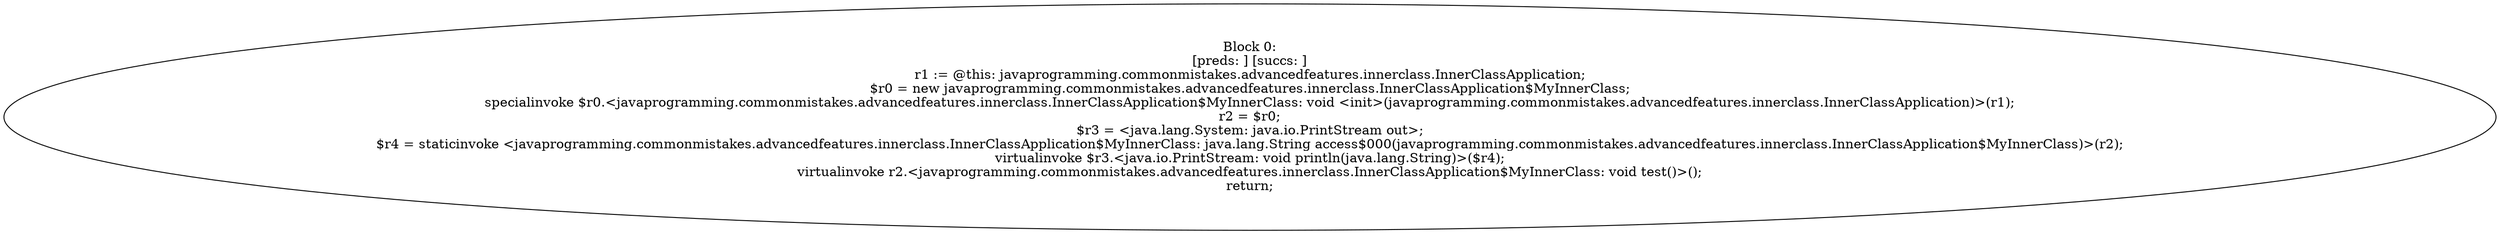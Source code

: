 digraph "unitGraph" {
    "Block 0:
[preds: ] [succs: ]
r1 := @this: javaprogramming.commonmistakes.advancedfeatures.innerclass.InnerClassApplication;
$r0 = new javaprogramming.commonmistakes.advancedfeatures.innerclass.InnerClassApplication$MyInnerClass;
specialinvoke $r0.<javaprogramming.commonmistakes.advancedfeatures.innerclass.InnerClassApplication$MyInnerClass: void <init>(javaprogramming.commonmistakes.advancedfeatures.innerclass.InnerClassApplication)>(r1);
r2 = $r0;
$r3 = <java.lang.System: java.io.PrintStream out>;
$r4 = staticinvoke <javaprogramming.commonmistakes.advancedfeatures.innerclass.InnerClassApplication$MyInnerClass: java.lang.String access$000(javaprogramming.commonmistakes.advancedfeatures.innerclass.InnerClassApplication$MyInnerClass)>(r2);
virtualinvoke $r3.<java.io.PrintStream: void println(java.lang.String)>($r4);
virtualinvoke r2.<javaprogramming.commonmistakes.advancedfeatures.innerclass.InnerClassApplication$MyInnerClass: void test()>();
return;
"
}
